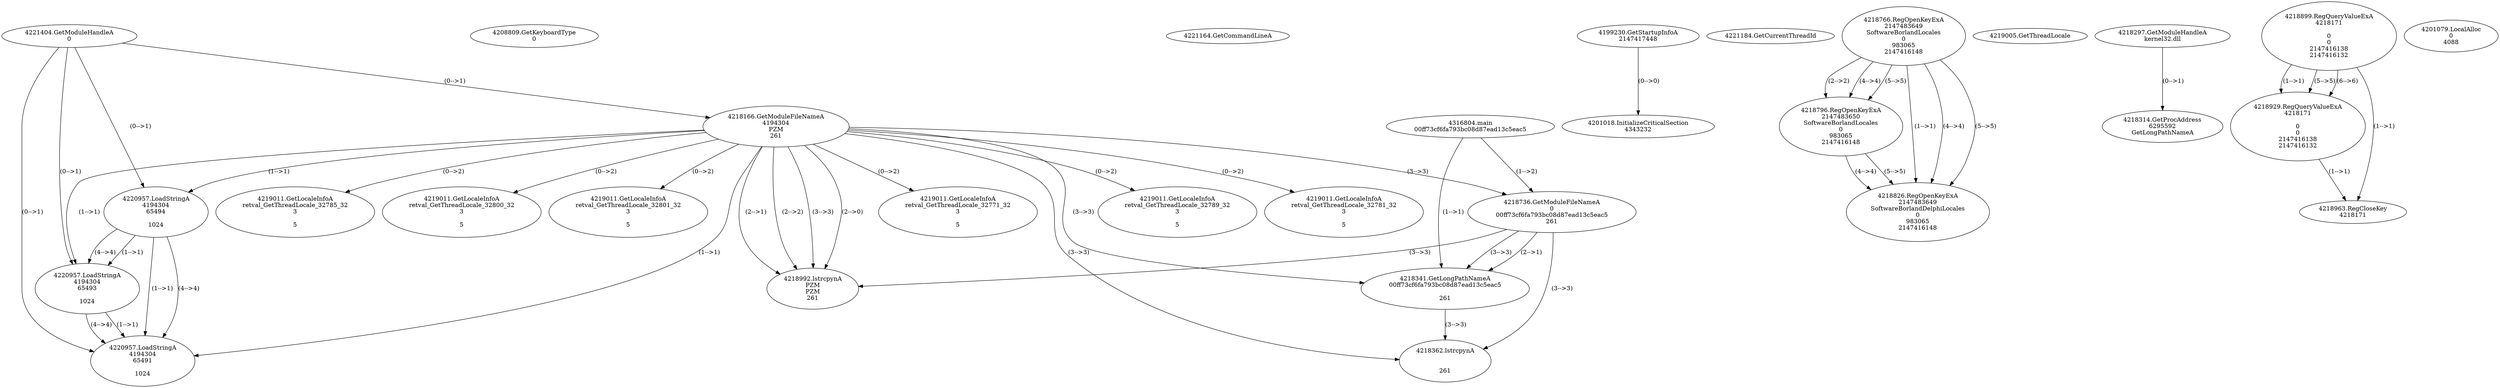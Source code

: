 // Global SCDG with merge call
digraph {
	0 [label="4316804.main
00ff73cf6fa793bc08d87ead13c5eac5"]
	1 [label="4221404.GetModuleHandleA
0"]
	2 [label="4208809.GetKeyboardType
0"]
	3 [label="4221164.GetCommandLineA
"]
	4 [label="4199230.GetStartupInfoA
2147417448"]
	5 [label="4221184.GetCurrentThreadId
"]
	6 [label="4218166.GetModuleFileNameA
4194304
PZM
261"]
	1 -> 6 [label="(0-->1)"]
	7 [label="4218736.GetModuleFileNameA
0
00ff73cf6fa793bc08d87ead13c5eac5
261"]
	0 -> 7 [label="(1-->2)"]
	6 -> 7 [label="(3-->3)"]
	8 [label="4218766.RegOpenKeyExA
2147483649
Software\Borland\Locales
0
983065
2147416148"]
	9 [label="4218796.RegOpenKeyExA
2147483650
Software\Borland\Locales
0
983065
2147416148"]
	8 -> 9 [label="(2-->2)"]
	8 -> 9 [label="(4-->4)"]
	8 -> 9 [label="(5-->5)"]
	10 [label="4218826.RegOpenKeyExA
2147483649
Software\Borland\Delphi\Locales
0
983065
2147416148"]
	8 -> 10 [label="(1-->1)"]
	8 -> 10 [label="(4-->4)"]
	9 -> 10 [label="(4-->4)"]
	8 -> 10 [label="(5-->5)"]
	9 -> 10 [label="(5-->5)"]
	11 [label="4218992.lstrcpynA
PZM
PZM
261"]
	6 -> 11 [label="(2-->1)"]
	6 -> 11 [label="(2-->2)"]
	6 -> 11 [label="(3-->3)"]
	7 -> 11 [label="(3-->3)"]
	6 -> 11 [label="(2-->0)"]
	12 [label="4219005.GetThreadLocale
"]
	13 [label="4219011.GetLocaleInfoA
retval_GetThreadLocale_32771_32
3

5"]
	6 -> 13 [label="(0-->2)"]
	14 [label="4220957.LoadStringA
4194304
65494

1024"]
	1 -> 14 [label="(0-->1)"]
	6 -> 14 [label="(1-->1)"]
	15 [label="4220957.LoadStringA
4194304
65493

1024"]
	1 -> 15 [label="(0-->1)"]
	6 -> 15 [label="(1-->1)"]
	14 -> 15 [label="(1-->1)"]
	14 -> 15 [label="(4-->4)"]
	16 [label="4218297.GetModuleHandleA
kernel32.dll"]
	17 [label="4218314.GetProcAddress
6295592
GetLongPathNameA"]
	16 -> 17 [label="(0-->1)"]
	18 [label="4218341.GetLongPathNameA
00ff73cf6fa793bc08d87ead13c5eac5

261"]
	0 -> 18 [label="(1-->1)"]
	7 -> 18 [label="(2-->1)"]
	6 -> 18 [label="(3-->3)"]
	7 -> 18 [label="(3-->3)"]
	19 [label="4218362.lstrcpynA


261"]
	6 -> 19 [label="(3-->3)"]
	7 -> 19 [label="(3-->3)"]
	18 -> 19 [label="(3-->3)"]
	20 [label="4218899.RegQueryValueExA
4218171

0
0
2147416138
2147416132"]
	21 [label="4218929.RegQueryValueExA
4218171

0
0
2147416138
2147416132"]
	20 -> 21 [label="(1-->1)"]
	20 -> 21 [label="(5-->5)"]
	20 -> 21 [label="(6-->6)"]
	22 [label="4218963.RegCloseKey
4218171"]
	20 -> 22 [label="(1-->1)"]
	21 -> 22 [label="(1-->1)"]
	23 [label="4219011.GetLocaleInfoA
retval_GetThreadLocale_32789_32
3

5"]
	6 -> 23 [label="(0-->2)"]
	24 [label="4219011.GetLocaleInfoA
retval_GetThreadLocale_32781_32
3

5"]
	6 -> 24 [label="(0-->2)"]
	25 [label="4219011.GetLocaleInfoA
retval_GetThreadLocale_32785_32
3

5"]
	6 -> 25 [label="(0-->2)"]
	26 [label="4220957.LoadStringA
4194304
65491

1024"]
	1 -> 26 [label="(0-->1)"]
	6 -> 26 [label="(1-->1)"]
	14 -> 26 [label="(1-->1)"]
	15 -> 26 [label="(1-->1)"]
	14 -> 26 [label="(4-->4)"]
	15 -> 26 [label="(4-->4)"]
	27 [label="4201018.InitializeCriticalSection
4343232"]
	4 -> 27 [label="(0-->0)"]
	28 [label="4201079.LocalAlloc
0
4088"]
	29 [label="4219011.GetLocaleInfoA
retval_GetThreadLocale_32800_32
3

5"]
	6 -> 29 [label="(0-->2)"]
	30 [label="4219011.GetLocaleInfoA
retval_GetThreadLocale_32801_32
3

5"]
	6 -> 30 [label="(0-->2)"]
}
